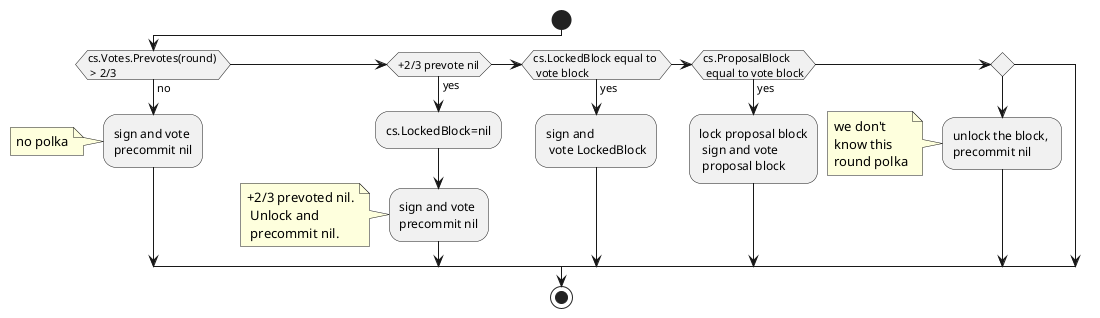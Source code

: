 @startuml
'https://plantuml.com/activity-diagram-beta
start
if (cs.Votes.Prevotes(round) \n > 2/3) then (no)
  :sign and vote \nprecommit nil;
  note : no polka
else if (+2/3 prevote nil) then (yes)
  :cs.LockedBlock=nil;
  :sign and vote \nprecommit nil;
  note : +2/3 prevoted nil.\n Unlock and \n precommit nil.
else if (cs.LockedBlock equal to \n vote block) then (yes)
  :sign and \n vote LockedBlock;
else if (cs.ProposalBlock \n equal to vote block) then (yes)
  :lock proposal block\n sign and vote \n proposal block;
else if () then()
  :unlock the block, \nprecommit nil;
  note:we don't\nknow this\nround polka
endif

stop
@enduml
